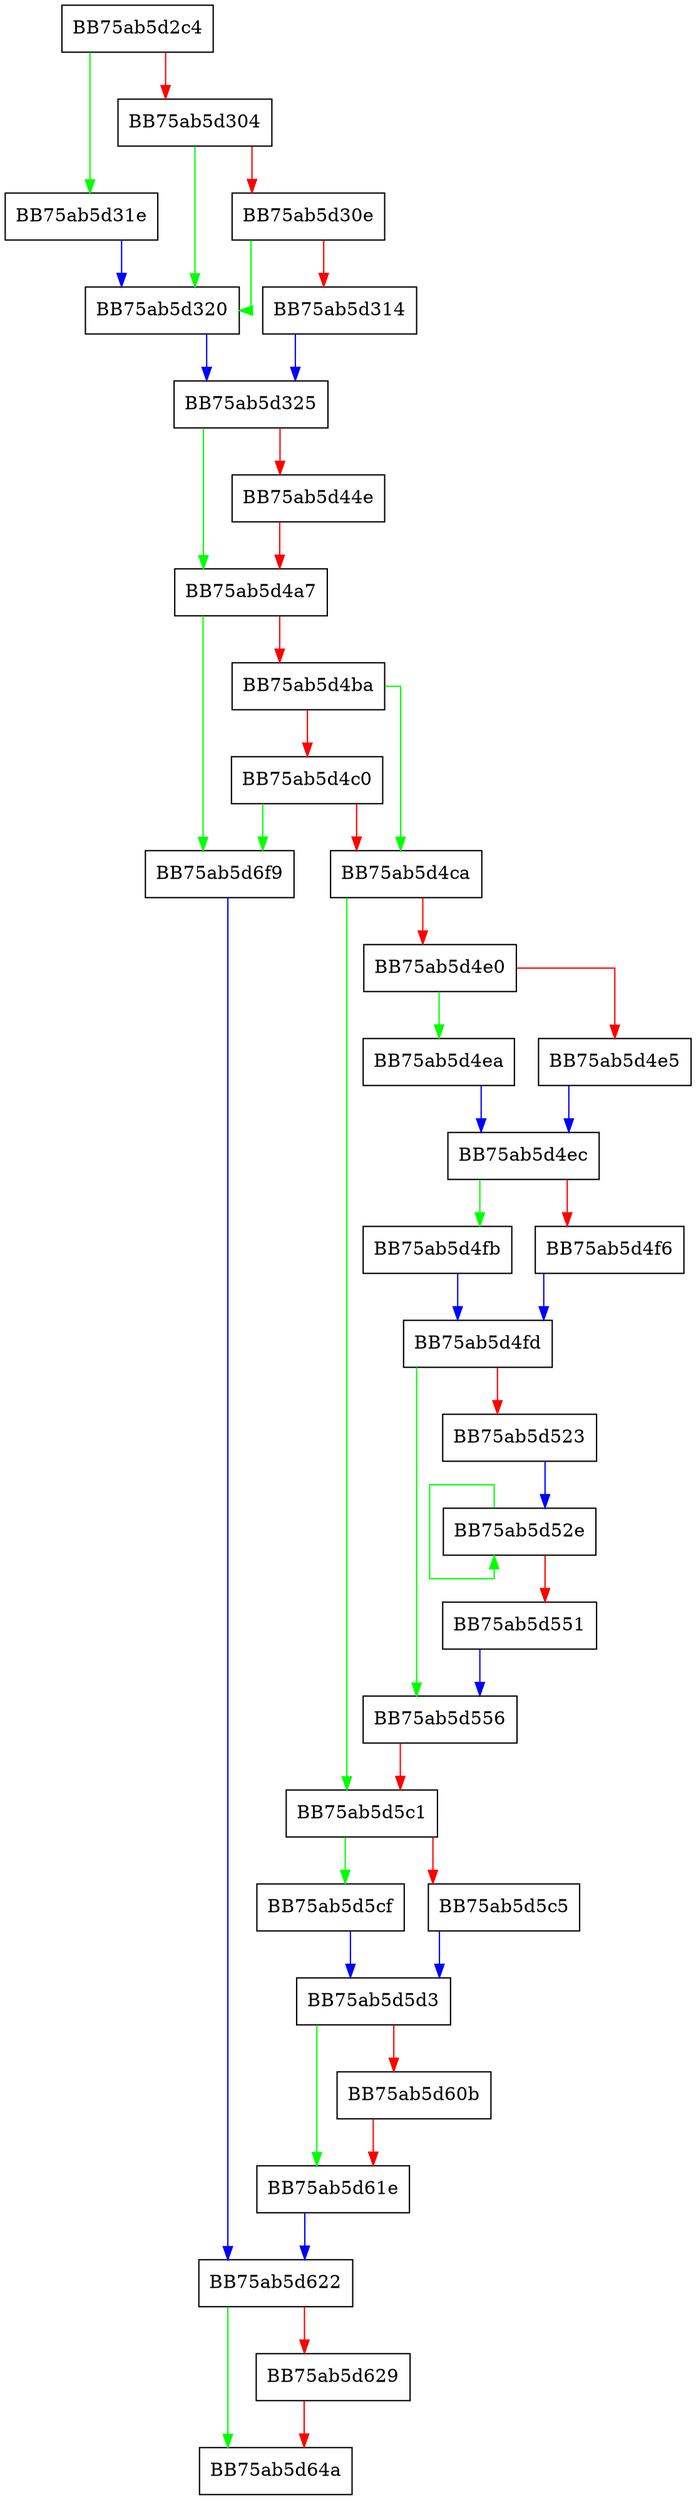 digraph windowCodeCacheStep {
  node [shape="box"];
  graph [splines=ortho];
  BB75ab5d2c4 -> BB75ab5d31e [color="green"];
  BB75ab5d2c4 -> BB75ab5d304 [color="red"];
  BB75ab5d304 -> BB75ab5d320 [color="green"];
  BB75ab5d304 -> BB75ab5d30e [color="red"];
  BB75ab5d30e -> BB75ab5d320 [color="green"];
  BB75ab5d30e -> BB75ab5d314 [color="red"];
  BB75ab5d314 -> BB75ab5d325 [color="blue"];
  BB75ab5d31e -> BB75ab5d320 [color="blue"];
  BB75ab5d320 -> BB75ab5d325 [color="blue"];
  BB75ab5d325 -> BB75ab5d4a7 [color="green"];
  BB75ab5d325 -> BB75ab5d44e [color="red"];
  BB75ab5d44e -> BB75ab5d4a7 [color="red"];
  BB75ab5d4a7 -> BB75ab5d6f9 [color="green"];
  BB75ab5d4a7 -> BB75ab5d4ba [color="red"];
  BB75ab5d4ba -> BB75ab5d4ca [color="green"];
  BB75ab5d4ba -> BB75ab5d4c0 [color="red"];
  BB75ab5d4c0 -> BB75ab5d6f9 [color="green"];
  BB75ab5d4c0 -> BB75ab5d4ca [color="red"];
  BB75ab5d4ca -> BB75ab5d5c1 [color="green"];
  BB75ab5d4ca -> BB75ab5d4e0 [color="red"];
  BB75ab5d4e0 -> BB75ab5d4ea [color="green"];
  BB75ab5d4e0 -> BB75ab5d4e5 [color="red"];
  BB75ab5d4e5 -> BB75ab5d4ec [color="blue"];
  BB75ab5d4ea -> BB75ab5d4ec [color="blue"];
  BB75ab5d4ec -> BB75ab5d4fb [color="green"];
  BB75ab5d4ec -> BB75ab5d4f6 [color="red"];
  BB75ab5d4f6 -> BB75ab5d4fd [color="blue"];
  BB75ab5d4fb -> BB75ab5d4fd [color="blue"];
  BB75ab5d4fd -> BB75ab5d556 [color="green"];
  BB75ab5d4fd -> BB75ab5d523 [color="red"];
  BB75ab5d523 -> BB75ab5d52e [color="blue"];
  BB75ab5d52e -> BB75ab5d52e [color="green"];
  BB75ab5d52e -> BB75ab5d551 [color="red"];
  BB75ab5d551 -> BB75ab5d556 [color="blue"];
  BB75ab5d556 -> BB75ab5d5c1 [color="red"];
  BB75ab5d5c1 -> BB75ab5d5cf [color="green"];
  BB75ab5d5c1 -> BB75ab5d5c5 [color="red"];
  BB75ab5d5c5 -> BB75ab5d5d3 [color="blue"];
  BB75ab5d5cf -> BB75ab5d5d3 [color="blue"];
  BB75ab5d5d3 -> BB75ab5d61e [color="green"];
  BB75ab5d5d3 -> BB75ab5d60b [color="red"];
  BB75ab5d60b -> BB75ab5d61e [color="red"];
  BB75ab5d61e -> BB75ab5d622 [color="blue"];
  BB75ab5d622 -> BB75ab5d64a [color="green"];
  BB75ab5d622 -> BB75ab5d629 [color="red"];
  BB75ab5d629 -> BB75ab5d64a [color="red"];
  BB75ab5d6f9 -> BB75ab5d622 [color="blue"];
}
